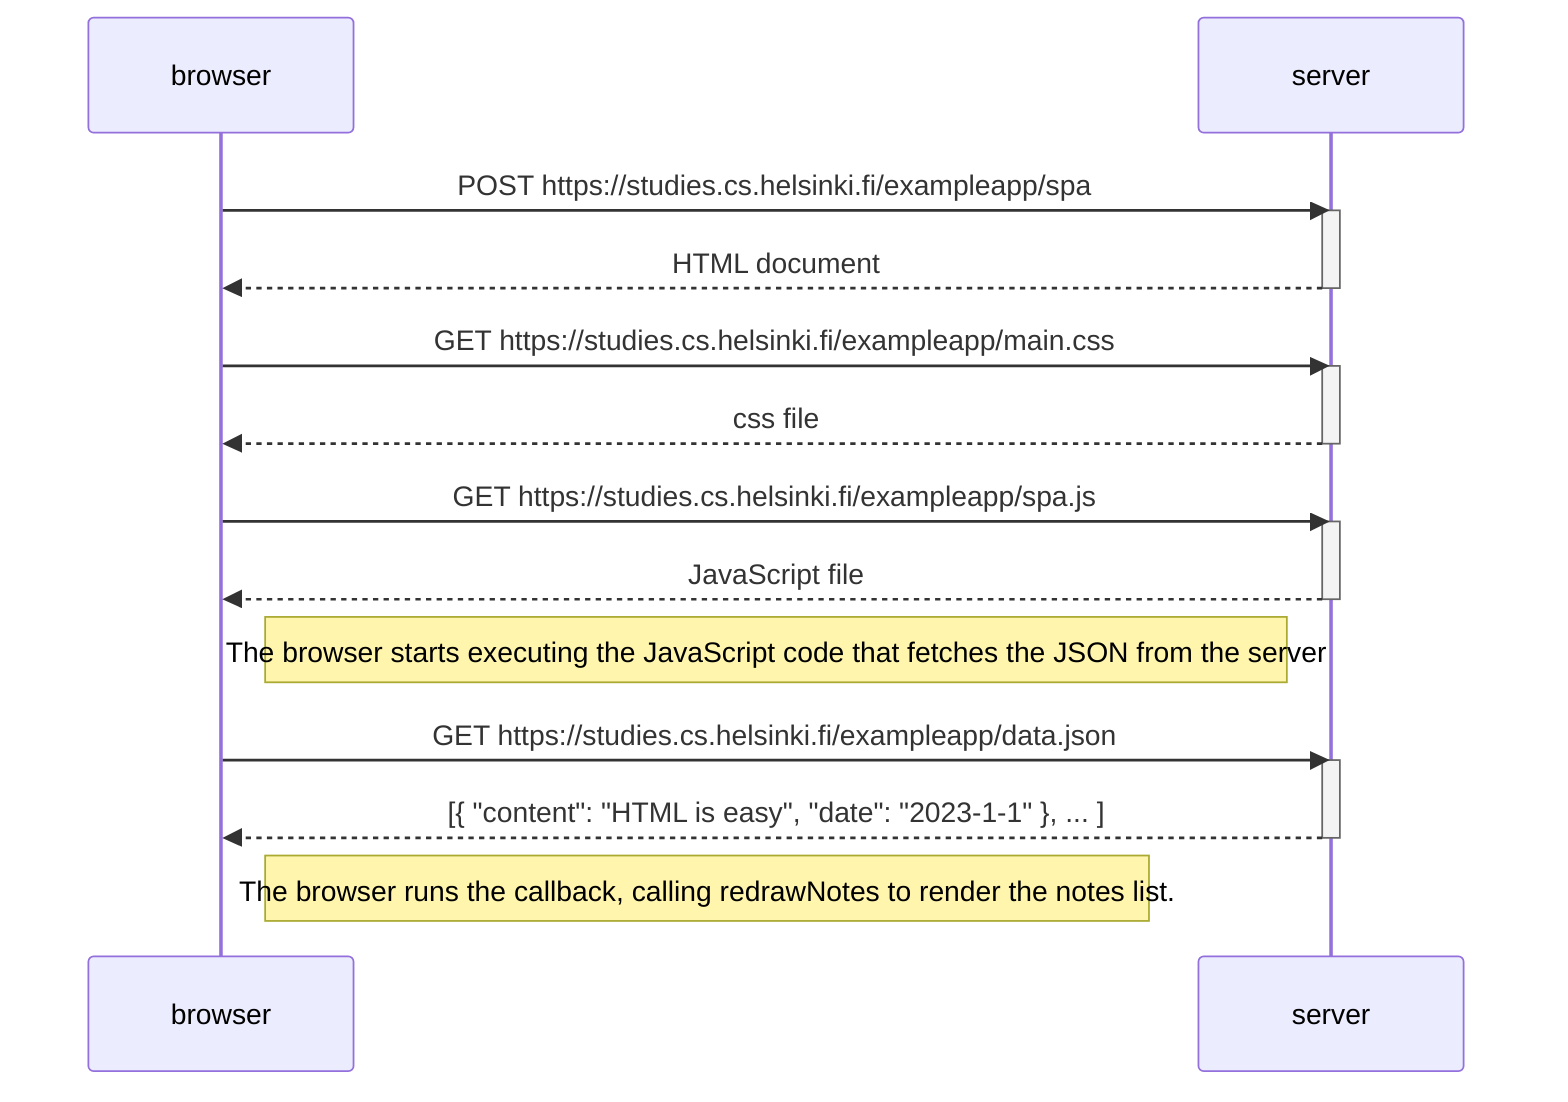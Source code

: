 sequenceDiagram
    participant browser
    participant server

    browser ->> server: POST https://studies.cs.helsinki.fi/exampleapp/spa
        activate server
    server -->> browser: HTML document
        deactivate server

    browser->>server: GET https://studies.cs.helsinki.fi/exampleapp/main.css
    activate server
    server-->>browser: css file
    deactivate server

    browser->>server: GET https://studies.cs.helsinki.fi/exampleapp/spa.js
    activate server
    server-->>browser: JavaScript file
    deactivate server

    Note right of browser: The browser starts executing the JavaScript code that fetches the JSON from the server

    browser->>server: GET https://studies.cs.helsinki.fi/exampleapp/data.json
    activate server
    server-->>browser: [{ "content": "HTML is easy", "date": "2023-1-1" }, ... ]
    deactivate server

    Note right of browser: The browser runs the callback, calling redrawNotes to render the notes list.